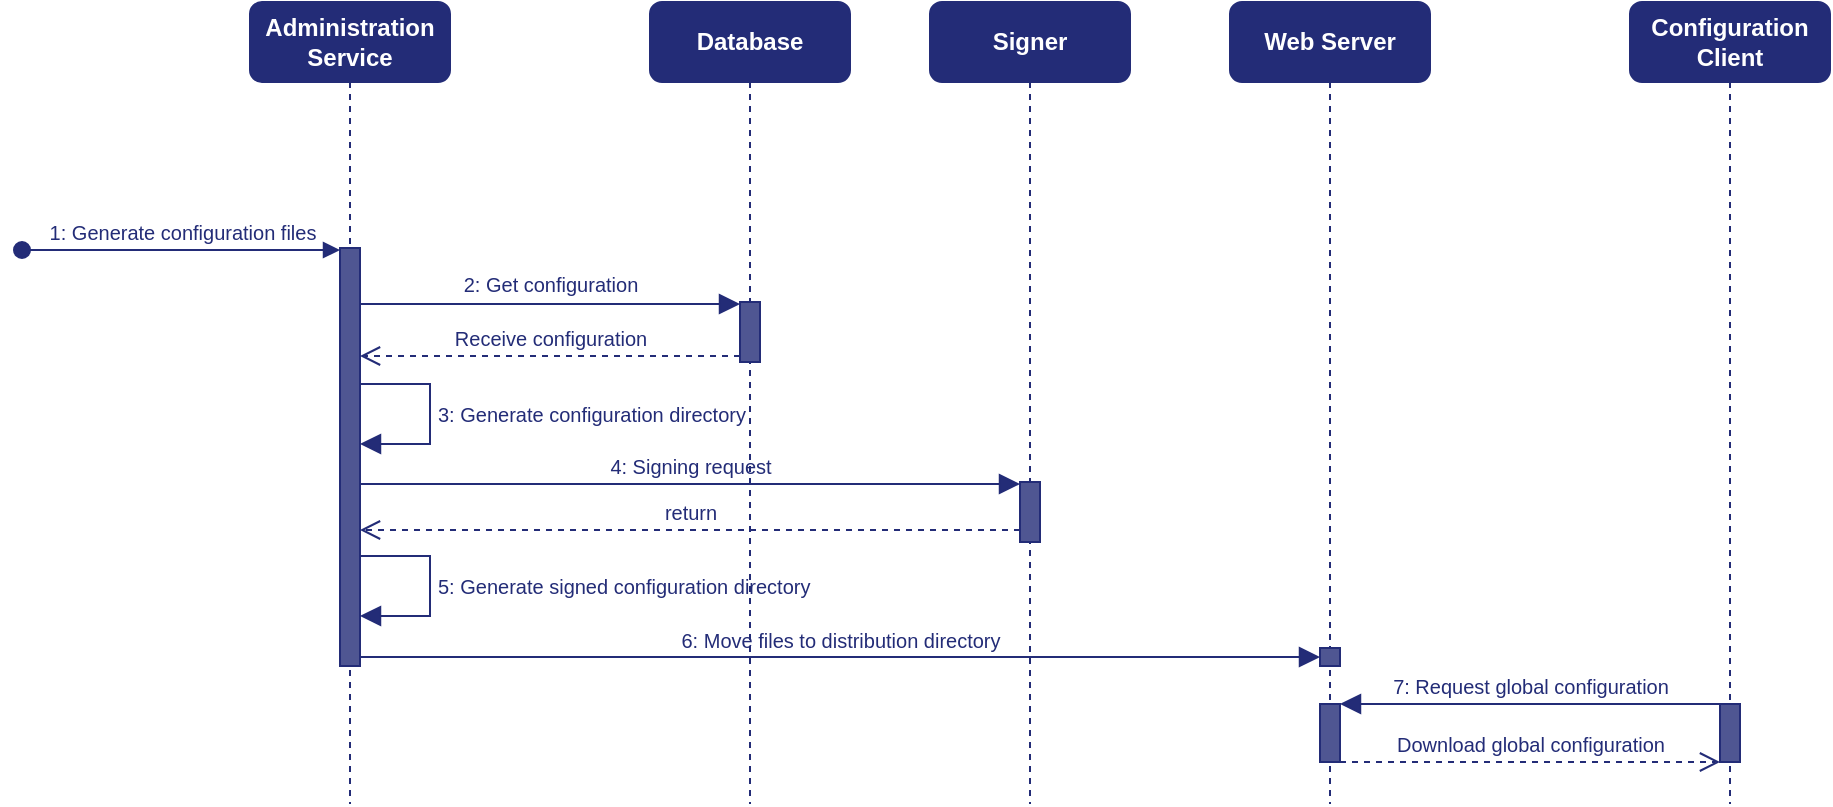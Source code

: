 <mxfile version="21.3.7" type="device">
  <diagram name="Page-1" id="cSV7-0scMpZvN8NUqW-q">
    <mxGraphModel dx="1389" dy="623" grid="1" gridSize="10" guides="1" tooltips="1" connect="1" arrows="1" fold="1" page="0" pageScale="1" pageWidth="827" pageHeight="1169" math="0" shadow="0">
      <root>
        <mxCell id="0" />
        <mxCell id="1" parent="0" />
        <mxCell id="cWf0aVLvuRAUnX-8SL5y-1" value="Administration Service" style="shape=umlLifeline;perimeter=lifelinePerimeter;whiteSpace=wrap;html=1;container=1;dropTarget=0;collapsible=0;recursiveResize=0;outlineConnect=0;portConstraint=eastwest;newEdgeStyle={&quot;edgeStyle&quot;:&quot;elbowEdgeStyle&quot;,&quot;elbow&quot;:&quot;vertical&quot;,&quot;curved&quot;:0,&quot;rounded&quot;:0};fontSize=12;fillColor=#232c77;strokeColor=#232c77;gradientColor=none;perimeterSpacing=0;glass=0;rounded=1;fontColor=#FFFFFF;fontStyle=1" vertex="1" parent="1">
          <mxGeometry x="-140" y="79" width="100" height="401" as="geometry" />
        </mxCell>
        <mxCell id="cWf0aVLvuRAUnX-8SL5y-15" value="" style="html=1;points=[];perimeter=orthogonalPerimeter;outlineConnect=0;targetShapes=umlLifeline;portConstraint=eastwest;newEdgeStyle={&quot;edgeStyle&quot;:&quot;elbowEdgeStyle&quot;,&quot;elbow&quot;:&quot;vertical&quot;,&quot;curved&quot;:0,&quot;rounded&quot;:0};fontSize=16;fillColor=#4f5692;strokeColor=#232c77;" vertex="1" parent="cWf0aVLvuRAUnX-8SL5y-1">
          <mxGeometry x="45" y="123" width="10" height="209" as="geometry" />
        </mxCell>
        <mxCell id="cWf0aVLvuRAUnX-8SL5y-30" value="3: Generate configuration directory" style="html=1;align=left;spacingLeft=2;endArrow=block;rounded=0;edgeStyle=orthogonalEdgeStyle;curved=0;rounded=0;labelBackgroundColor=none;strokeColor=#232c77;fontFamily=Helvetica;fontSize=10;fontColor=#232c77;endSize=8;shape=connector;elbow=vertical;" edge="1" target="cWf0aVLvuRAUnX-8SL5y-15" parent="cWf0aVLvuRAUnX-8SL5y-1" source="cWf0aVLvuRAUnX-8SL5y-15">
          <mxGeometry x="-0.005" relative="1" as="geometry">
            <mxPoint x="60" y="191" as="sourcePoint" />
            <Array as="points">
              <mxPoint x="90" y="191" />
              <mxPoint x="90" y="221" />
            </Array>
            <mxPoint x="65" y="221" as="targetPoint" />
            <mxPoint as="offset" />
          </mxGeometry>
        </mxCell>
        <mxCell id="cWf0aVLvuRAUnX-8SL5y-35" value="5: Generate signed configuration directory" style="html=1;align=left;spacingLeft=2;endArrow=block;rounded=0;edgeStyle=orthogonalEdgeStyle;curved=0;rounded=0;labelBackgroundColor=none;strokeColor=#232c77;fontFamily=Helvetica;fontSize=10;fontColor=#232c77;endSize=8;shape=connector;elbow=vertical;" edge="1" parent="cWf0aVLvuRAUnX-8SL5y-1" source="cWf0aVLvuRAUnX-8SL5y-15" target="cWf0aVLvuRAUnX-8SL5y-15">
          <mxGeometry x="-0.005" relative="1" as="geometry">
            <mxPoint x="64" y="277" as="sourcePoint" />
            <Array as="points">
              <mxPoint x="90" y="277" />
              <mxPoint x="90" y="307" />
            </Array>
            <mxPoint x="64" y="307" as="targetPoint" />
            <mxPoint as="offset" />
          </mxGeometry>
        </mxCell>
        <mxCell id="cWf0aVLvuRAUnX-8SL5y-2" value="Database" style="shape=umlLifeline;perimeter=lifelinePerimeter;whiteSpace=wrap;html=1;container=1;dropTarget=0;collapsible=0;recursiveResize=0;outlineConnect=0;portConstraint=eastwest;newEdgeStyle={&quot;edgeStyle&quot;:&quot;elbowEdgeStyle&quot;,&quot;elbow&quot;:&quot;vertical&quot;,&quot;curved&quot;:0,&quot;rounded&quot;:0};fontSize=12;fillColor=#232c77;strokeColor=#232c77;gradientColor=none;perimeterSpacing=0;glass=0;rounded=1;fontColor=#FFFFFF;fontStyle=1" vertex="1" parent="1">
          <mxGeometry x="60" y="79" width="100" height="401" as="geometry" />
        </mxCell>
        <mxCell id="cWf0aVLvuRAUnX-8SL5y-17" value="" style="html=1;points=[];perimeter=orthogonalPerimeter;outlineConnect=0;targetShapes=umlLifeline;portConstraint=eastwest;newEdgeStyle={&quot;edgeStyle&quot;:&quot;elbowEdgeStyle&quot;,&quot;elbow&quot;:&quot;vertical&quot;,&quot;curved&quot;:0,&quot;rounded&quot;:0};fontSize=16;fillColor=#4f5692;strokeColor=#232c77;" vertex="1" parent="cWf0aVLvuRAUnX-8SL5y-2">
          <mxGeometry x="45" y="150" width="10" height="30" as="geometry" />
        </mxCell>
        <mxCell id="cWf0aVLvuRAUnX-8SL5y-3" value="Web Server" style="shape=umlLifeline;perimeter=lifelinePerimeter;whiteSpace=wrap;html=1;container=1;dropTarget=0;collapsible=0;recursiveResize=0;outlineConnect=0;portConstraint=eastwest;newEdgeStyle={&quot;edgeStyle&quot;:&quot;elbowEdgeStyle&quot;,&quot;elbow&quot;:&quot;vertical&quot;,&quot;curved&quot;:0,&quot;rounded&quot;:0};fontSize=12;fillColor=#232c77;strokeColor=#232c77;gradientColor=none;perimeterSpacing=0;glass=0;rounded=1;fontColor=#FFFFFF;fontStyle=1" vertex="1" parent="1">
          <mxGeometry x="350" y="79" width="100" height="401" as="geometry" />
        </mxCell>
        <mxCell id="cWf0aVLvuRAUnX-8SL5y-36" value="" style="html=1;points=[];perimeter=orthogonalPerimeter;outlineConnect=0;targetShapes=umlLifeline;portConstraint=eastwest;newEdgeStyle={&quot;edgeStyle&quot;:&quot;elbowEdgeStyle&quot;,&quot;elbow&quot;:&quot;vertical&quot;,&quot;curved&quot;:0,&quot;rounded&quot;:0};strokeColor=#232c77;fontFamily=Helvetica;fontSize=10;fontColor=#232c77;fillColor=#4f5692;" vertex="1" parent="cWf0aVLvuRAUnX-8SL5y-3">
          <mxGeometry x="45" y="323" width="10" height="9" as="geometry" />
        </mxCell>
        <mxCell id="cWf0aVLvuRAUnX-8SL5y-38" value="" style="html=1;points=[];perimeter=orthogonalPerimeter;outlineConnect=0;targetShapes=umlLifeline;portConstraint=eastwest;newEdgeStyle={&quot;edgeStyle&quot;:&quot;elbowEdgeStyle&quot;,&quot;elbow&quot;:&quot;vertical&quot;,&quot;curved&quot;:0,&quot;rounded&quot;:0};strokeColor=#232c77;fontFamily=Helvetica;fontSize=10;fontColor=#232c77;fillColor=#4f5692;" vertex="1" parent="cWf0aVLvuRAUnX-8SL5y-3">
          <mxGeometry x="45" y="351" width="10" height="29" as="geometry" />
        </mxCell>
        <mxCell id="cWf0aVLvuRAUnX-8SL5y-4" value="Signer" style="shape=umlLifeline;perimeter=lifelinePerimeter;whiteSpace=wrap;html=1;container=1;dropTarget=0;collapsible=0;recursiveResize=0;outlineConnect=0;portConstraint=eastwest;newEdgeStyle={&quot;edgeStyle&quot;:&quot;elbowEdgeStyle&quot;,&quot;elbow&quot;:&quot;vertical&quot;,&quot;curved&quot;:0,&quot;rounded&quot;:0};fontSize=12;fillColor=#232c77;strokeColor=#232c77;gradientColor=none;perimeterSpacing=0;glass=0;rounded=1;fontColor=#FFFFFF;fontStyle=1" vertex="1" parent="1">
          <mxGeometry x="200" y="79" width="100" height="401" as="geometry" />
        </mxCell>
        <mxCell id="cWf0aVLvuRAUnX-8SL5y-32" value="" style="html=1;points=[];perimeter=orthogonalPerimeter;outlineConnect=0;targetShapes=umlLifeline;portConstraint=eastwest;newEdgeStyle={&quot;edgeStyle&quot;:&quot;elbowEdgeStyle&quot;,&quot;elbow&quot;:&quot;vertical&quot;,&quot;curved&quot;:0,&quot;rounded&quot;:0};strokeColor=#232c77;fontFamily=Helvetica;fontSize=10;fontColor=#232c77;fillColor=#4f5692;" vertex="1" parent="cWf0aVLvuRAUnX-8SL5y-4">
          <mxGeometry x="45" y="240" width="10" height="30" as="geometry" />
        </mxCell>
        <mxCell id="cWf0aVLvuRAUnX-8SL5y-5" value="Configuration Client" style="shape=umlLifeline;perimeter=lifelinePerimeter;whiteSpace=wrap;html=1;container=1;dropTarget=0;collapsible=0;recursiveResize=0;outlineConnect=0;portConstraint=eastwest;newEdgeStyle={&quot;edgeStyle&quot;:&quot;elbowEdgeStyle&quot;,&quot;elbow&quot;:&quot;vertical&quot;,&quot;curved&quot;:0,&quot;rounded&quot;:0};fontSize=12;fillColor=#232c77;strokeColor=#232c77;gradientColor=none;perimeterSpacing=0;glass=0;rounded=1;fontColor=#FFFFFF;fontStyle=1" vertex="1" parent="1">
          <mxGeometry x="550" y="79" width="100" height="401" as="geometry" />
        </mxCell>
        <mxCell id="cWf0aVLvuRAUnX-8SL5y-39" value="" style="html=1;points=[];perimeter=orthogonalPerimeter;outlineConnect=0;targetShapes=umlLifeline;portConstraint=eastwest;newEdgeStyle={&quot;edgeStyle&quot;:&quot;elbowEdgeStyle&quot;,&quot;elbow&quot;:&quot;vertical&quot;,&quot;curved&quot;:0,&quot;rounded&quot;:0};strokeColor=#232c77;fontFamily=Helvetica;fontSize=10;fontColor=#232c77;fillColor=#4f5692;" vertex="1" parent="cWf0aVLvuRAUnX-8SL5y-5">
          <mxGeometry x="45" y="351" width="10" height="29" as="geometry" />
        </mxCell>
        <mxCell id="cWf0aVLvuRAUnX-8SL5y-27" value="&lt;span style=&quot;font-size: 10px;&quot;&gt;&lt;font color=&quot;#232c77&quot;&gt;2: Get configuration&lt;/font&gt;&lt;/span&gt;" style="html=1;verticalAlign=bottom;endArrow=block;edgeStyle=elbowEdgeStyle;elbow=vertical;curved=0;rounded=0;labelBackgroundColor=none;strokeColor=#232c77;fontFamily=Helvetica;fontSize=16;fontColor=default;startSize=8;endSize=8;shape=connector;" edge="1" parent="1" source="cWf0aVLvuRAUnX-8SL5y-15" target="cWf0aVLvuRAUnX-8SL5y-17">
          <mxGeometry width="80" relative="1" as="geometry">
            <mxPoint x="-70" y="230" as="sourcePoint" />
            <mxPoint y="230" as="targetPoint" />
            <Array as="points">
              <mxPoint x="50" y="230" />
            </Array>
          </mxGeometry>
        </mxCell>
        <mxCell id="cWf0aVLvuRAUnX-8SL5y-28" value="Receive configuration" style="html=1;verticalAlign=bottom;endArrow=open;dashed=1;endSize=8;edgeStyle=elbowEdgeStyle;elbow=vertical;curved=0;rounded=0;labelBackgroundColor=none;strokeColor=#232c77;fontFamily=Helvetica;fontSize=10;fontColor=#232c77;shape=connector;" edge="1" parent="1" source="cWf0aVLvuRAUnX-8SL5y-17" target="cWf0aVLvuRAUnX-8SL5y-15">
          <mxGeometry relative="1" as="geometry">
            <mxPoint x="210" y="260" as="sourcePoint" />
            <mxPoint x="130" y="260" as="targetPoint" />
            <Array as="points">
              <mxPoint x="61" y="256" />
              <mxPoint x="50" y="250" />
            </Array>
          </mxGeometry>
        </mxCell>
        <mxCell id="cWf0aVLvuRAUnX-8SL5y-31" value="4: Signing request" style="html=1;verticalAlign=bottom;endArrow=block;edgeStyle=elbowEdgeStyle;elbow=vertical;curved=0;rounded=0;labelBackgroundColor=none;strokeColor=#232c77;fontFamily=Helvetica;fontSize=10;fontColor=#232c77;endSize=8;shape=connector;" edge="1" parent="1" source="cWf0aVLvuRAUnX-8SL5y-15" target="cWf0aVLvuRAUnX-8SL5y-32">
          <mxGeometry width="80" relative="1" as="geometry">
            <mxPoint x="-70" y="320" as="sourcePoint" />
            <mxPoint x="240" y="320" as="targetPoint" />
            <Array as="points">
              <mxPoint x="170" y="320" />
            </Array>
          </mxGeometry>
        </mxCell>
        <mxCell id="cWf0aVLvuRAUnX-8SL5y-33" value="return" style="html=1;verticalAlign=bottom;endArrow=open;dashed=1;endSize=8;edgeStyle=elbowEdgeStyle;elbow=vertical;curved=0;rounded=0;labelBackgroundColor=none;strokeColor=#232c77;fontFamily=Helvetica;fontSize=10;fontColor=#232c77;shape=connector;" edge="1" parent="1" target="cWf0aVLvuRAUnX-8SL5y-15">
          <mxGeometry relative="1" as="geometry">
            <mxPoint x="245" y="343.048" as="sourcePoint" />
            <mxPoint x="-76.0" y="343.048" as="targetPoint" />
          </mxGeometry>
        </mxCell>
        <mxCell id="cWf0aVLvuRAUnX-8SL5y-37" value="6: Move files to distribution directory" style="html=1;verticalAlign=bottom;endArrow=block;edgeStyle=elbowEdgeStyle;elbow=vertical;curved=0;rounded=0;labelBackgroundColor=none;strokeColor=#232c77;fontFamily=Helvetica;fontSize=10;fontColor=#232c77;endSize=8;shape=connector;" edge="1" parent="1" source="cWf0aVLvuRAUnX-8SL5y-15" target="cWf0aVLvuRAUnX-8SL5y-36">
          <mxGeometry width="80" relative="1" as="geometry">
            <mxPoint x="-76.0" y="402.524" as="sourcePoint" />
            <mxPoint x="370" y="403" as="targetPoint" />
          </mxGeometry>
        </mxCell>
        <mxCell id="cWf0aVLvuRAUnX-8SL5y-41" value="7: Request global configuration" style="html=1;verticalAlign=bottom;endArrow=block;edgeStyle=elbowEdgeStyle;elbow=horizontal;curved=0;rounded=0;labelBackgroundColor=none;strokeColor=#232c77;fontFamily=Helvetica;fontSize=10;fontColor=#232c77;endSize=8;shape=connector;" edge="1" parent="1" source="cWf0aVLvuRAUnX-8SL5y-39" target="cWf0aVLvuRAUnX-8SL5y-38">
          <mxGeometry width="80" relative="1" as="geometry">
            <mxPoint x="560" y="431" as="sourcePoint" />
            <mxPoint x="400" y="430" as="targetPoint" />
            <Array as="points">
              <mxPoint x="560" y="430" />
            </Array>
          </mxGeometry>
        </mxCell>
        <mxCell id="cWf0aVLvuRAUnX-8SL5y-43" value="Download global configuration" style="html=1;verticalAlign=bottom;endArrow=open;dashed=1;endSize=8;edgeStyle=elbowEdgeStyle;elbow=vertical;curved=0;rounded=0;labelBackgroundColor=none;strokeColor=#232c77;fontFamily=Helvetica;fontSize=10;fontColor=#232c77;shape=connector;" edge="1" parent="1" source="cWf0aVLvuRAUnX-8SL5y-38">
          <mxGeometry relative="1" as="geometry">
            <mxPoint x="395" y="459" as="sourcePoint" />
            <mxPoint x="595" y="459" as="targetPoint" />
            <Array as="points">
              <mxPoint x="430" y="459" />
            </Array>
          </mxGeometry>
        </mxCell>
        <mxCell id="cWf0aVLvuRAUnX-8SL5y-45" value="1: Generate configuration files" style="html=1;verticalAlign=bottom;startArrow=oval;startFill=1;endArrow=block;startSize=8;edgeStyle=elbowEdgeStyle;elbow=vertical;curved=0;rounded=0;labelBackgroundColor=none;strokeColor=#232c77;fontFamily=Helvetica;fontSize=10;fontColor=#232c77;shape=connector;" edge="1" parent="1" target="cWf0aVLvuRAUnX-8SL5y-15">
          <mxGeometry width="60" relative="1" as="geometry">
            <mxPoint x="-254" y="203" as="sourcePoint" />
            <mxPoint x="-99" y="203" as="targetPoint" />
          </mxGeometry>
        </mxCell>
      </root>
    </mxGraphModel>
  </diagram>
</mxfile>
